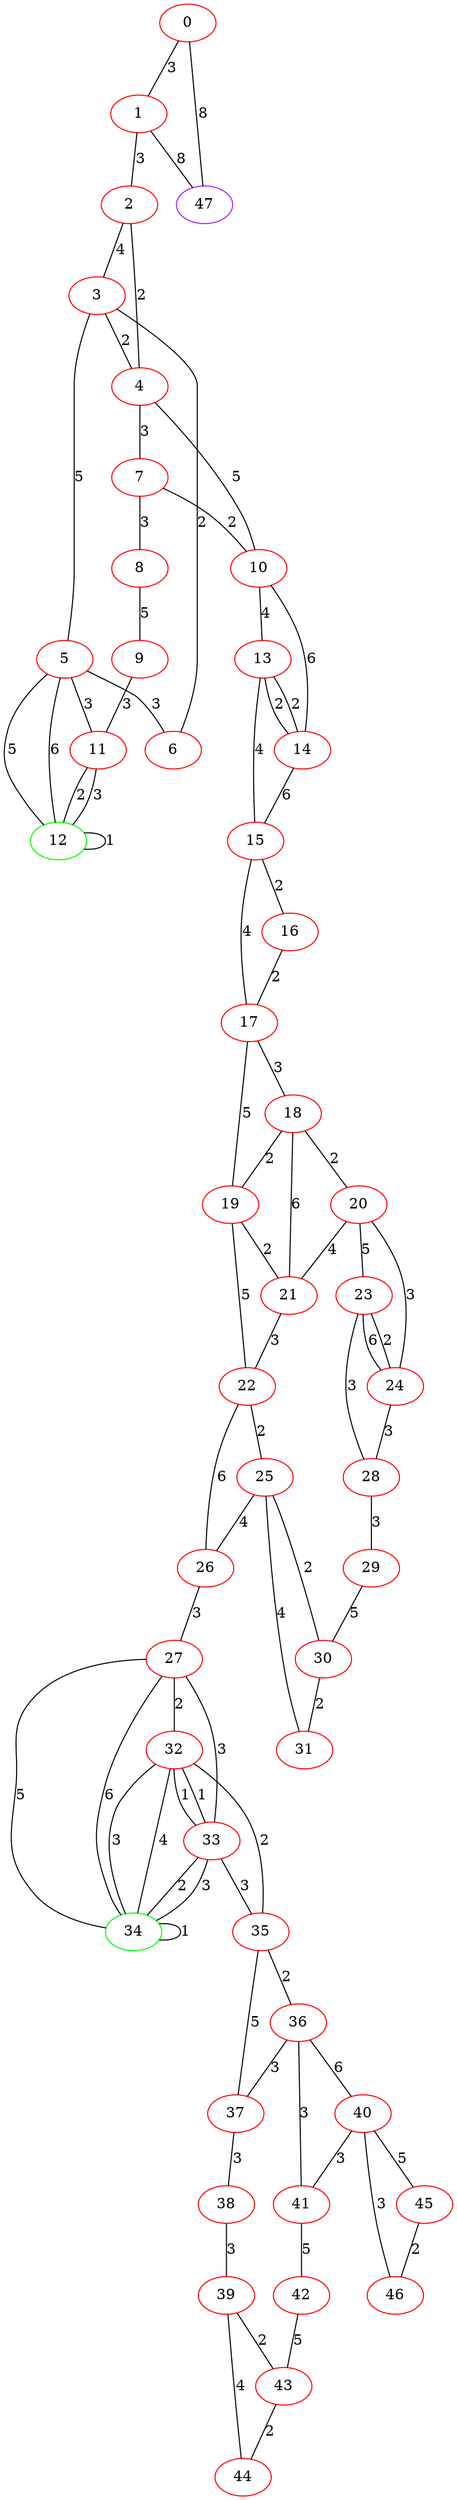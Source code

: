 graph "" {
0 [color=red, weight=1];
1 [color=red, weight=1];
2 [color=red, weight=1];
3 [color=red, weight=1];
4 [color=red, weight=1];
5 [color=red, weight=1];
6 [color=red, weight=1];
7 [color=red, weight=1];
8 [color=red, weight=1];
9 [color=red, weight=1];
10 [color=red, weight=1];
11 [color=red, weight=1];
12 [color=green, weight=2];
13 [color=red, weight=1];
14 [color=red, weight=1];
15 [color=red, weight=1];
16 [color=red, weight=1];
17 [color=red, weight=1];
18 [color=red, weight=1];
19 [color=red, weight=1];
20 [color=red, weight=1];
21 [color=red, weight=1];
22 [color=red, weight=1];
23 [color=red, weight=1];
24 [color=red, weight=1];
25 [color=red, weight=1];
26 [color=red, weight=1];
27 [color=red, weight=1];
28 [color=red, weight=1];
29 [color=red, weight=1];
30 [color=red, weight=1];
31 [color=red, weight=1];
32 [color=red, weight=1];
33 [color=red, weight=1];
34 [color=green, weight=2];
35 [color=red, weight=1];
36 [color=red, weight=1];
37 [color=red, weight=1];
38 [color=red, weight=1];
39 [color=red, weight=1];
40 [color=red, weight=1];
41 [color=red, weight=1];
42 [color=red, weight=1];
43 [color=red, weight=1];
44 [color=red, weight=1];
45 [color=red, weight=1];
46 [color=red, weight=1];
47 [color=purple, weight=4];
0 -- 1  [key=0, label=3];
0 -- 47  [key=0, label=8];
1 -- 2  [key=0, label=3];
1 -- 47  [key=0, label=8];
2 -- 3  [key=0, label=4];
2 -- 4  [key=0, label=2];
3 -- 4  [key=0, label=2];
3 -- 5  [key=0, label=5];
3 -- 6  [key=0, label=2];
4 -- 10  [key=0, label=5];
4 -- 7  [key=0, label=3];
5 -- 11  [key=0, label=3];
5 -- 12  [key=0, label=5];
5 -- 12  [key=1, label=6];
5 -- 6  [key=0, label=3];
7 -- 8  [key=0, label=3];
7 -- 10  [key=0, label=2];
8 -- 9  [key=0, label=5];
9 -- 11  [key=0, label=3];
10 -- 13  [key=0, label=4];
10 -- 14  [key=0, label=6];
11 -- 12  [key=0, label=2];
11 -- 12  [key=1, label=3];
12 -- 12  [key=0, label=1];
13 -- 14  [key=0, label=2];
13 -- 14  [key=1, label=2];
13 -- 15  [key=0, label=4];
14 -- 15  [key=0, label=6];
15 -- 16  [key=0, label=2];
15 -- 17  [key=0, label=4];
16 -- 17  [key=0, label=2];
17 -- 18  [key=0, label=3];
17 -- 19  [key=0, label=5];
18 -- 19  [key=0, label=2];
18 -- 20  [key=0, label=2];
18 -- 21  [key=0, label=6];
19 -- 21  [key=0, label=2];
19 -- 22  [key=0, label=5];
20 -- 24  [key=0, label=3];
20 -- 21  [key=0, label=4];
20 -- 23  [key=0, label=5];
21 -- 22  [key=0, label=3];
22 -- 25  [key=0, label=2];
22 -- 26  [key=0, label=6];
23 -- 24  [key=0, label=6];
23 -- 24  [key=1, label=2];
23 -- 28  [key=0, label=3];
24 -- 28  [key=0, label=3];
25 -- 26  [key=0, label=4];
25 -- 30  [key=0, label=2];
25 -- 31  [key=0, label=4];
26 -- 27  [key=0, label=3];
27 -- 32  [key=0, label=2];
27 -- 33  [key=0, label=3];
27 -- 34  [key=0, label=5];
27 -- 34  [key=1, label=6];
28 -- 29  [key=0, label=3];
29 -- 30  [key=0, label=5];
30 -- 31  [key=0, label=2];
32 -- 33  [key=0, label=1];
32 -- 33  [key=1, label=1];
32 -- 34  [key=0, label=3];
32 -- 34  [key=1, label=4];
32 -- 35  [key=0, label=2];
33 -- 34  [key=0, label=2];
33 -- 34  [key=1, label=3];
33 -- 35  [key=0, label=3];
34 -- 34  [key=0, label=1];
35 -- 36  [key=0, label=2];
35 -- 37  [key=0, label=5];
36 -- 40  [key=0, label=6];
36 -- 41  [key=0, label=3];
36 -- 37  [key=0, label=3];
37 -- 38  [key=0, label=3];
38 -- 39  [key=0, label=3];
39 -- 43  [key=0, label=2];
39 -- 44  [key=0, label=4];
40 -- 41  [key=0, label=3];
40 -- 45  [key=0, label=5];
40 -- 46  [key=0, label=3];
41 -- 42  [key=0, label=5];
42 -- 43  [key=0, label=5];
43 -- 44  [key=0, label=2];
45 -- 46  [key=0, label=2];
}
